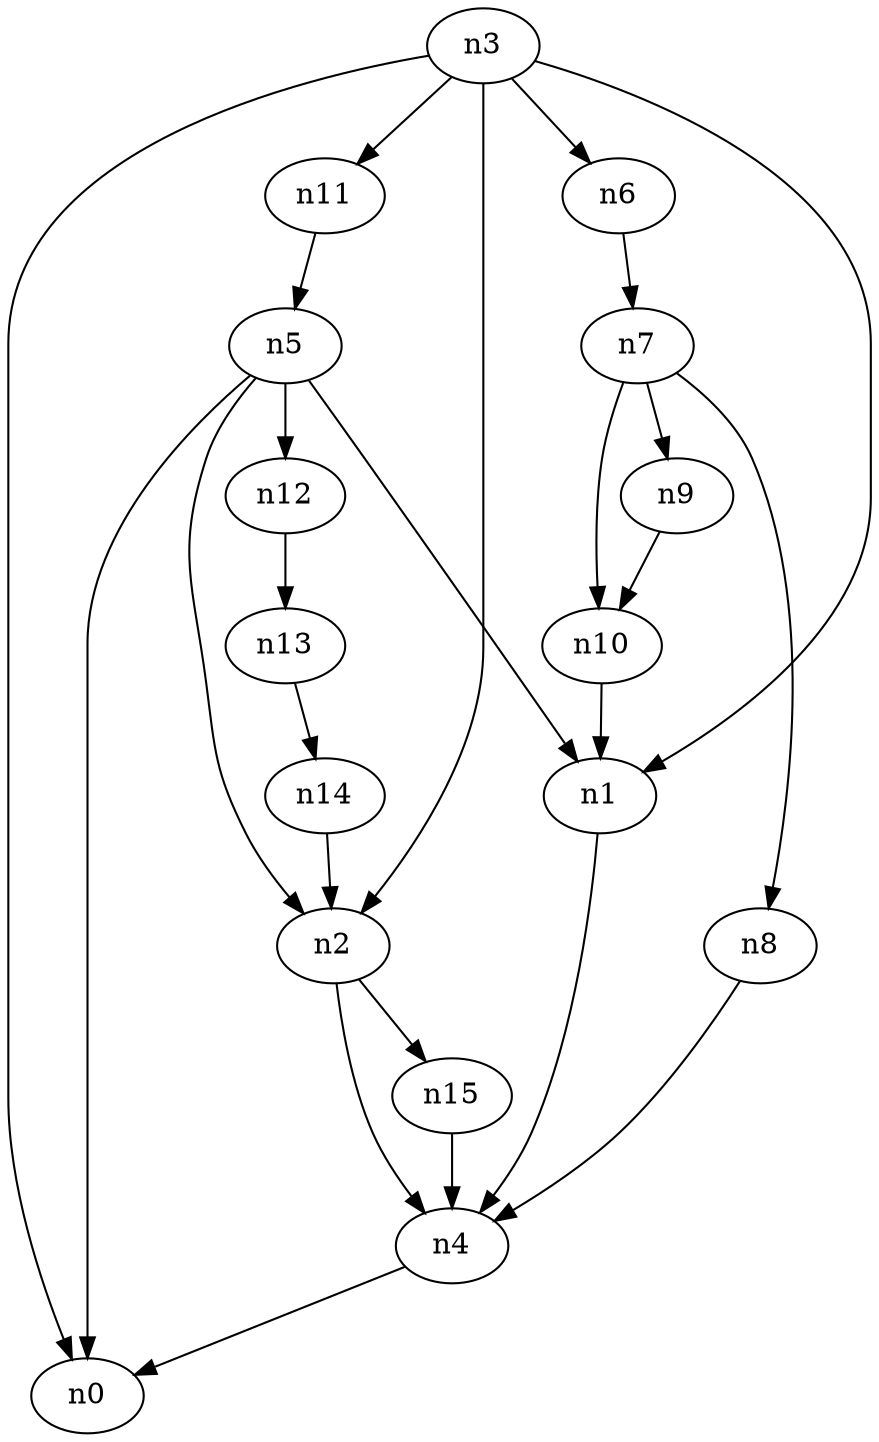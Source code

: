 digraph G {
	n1 -> n4	 [_graphml_id=e4];
	n2 -> n4	 [_graphml_id=e7];
	n2 -> n15	 [_graphml_id=e24];
	n3 -> n0	 [_graphml_id=e0];
	n3 -> n1	 [_graphml_id=e3];
	n3 -> n2	 [_graphml_id=e6];
	n3 -> n6	 [_graphml_id=e9];
	n3 -> n11	 [_graphml_id=e16];
	n4 -> n0	 [_graphml_id=e1];
	n5 -> n0	 [_graphml_id=e2];
	n5 -> n1	 [_graphml_id=e5];
	n5 -> n2	 [_graphml_id=e8];
	n5 -> n12	 [_graphml_id=e19];
	n6 -> n7	 [_graphml_id=e10];
	n7 -> n8	 [_graphml_id=e11];
	n7 -> n9	 [_graphml_id=e13];
	n7 -> n10	 [_graphml_id=e18];
	n8 -> n4	 [_graphml_id=e12];
	n9 -> n10	 [_graphml_id=e14];
	n10 -> n1	 [_graphml_id=e15];
	n11 -> n5	 [_graphml_id=e17];
	n12 -> n13	 [_graphml_id=e20];
	n13 -> n14	 [_graphml_id=e21];
	n14 -> n2	 [_graphml_id=e22];
	n15 -> n4	 [_graphml_id=e23];
}
